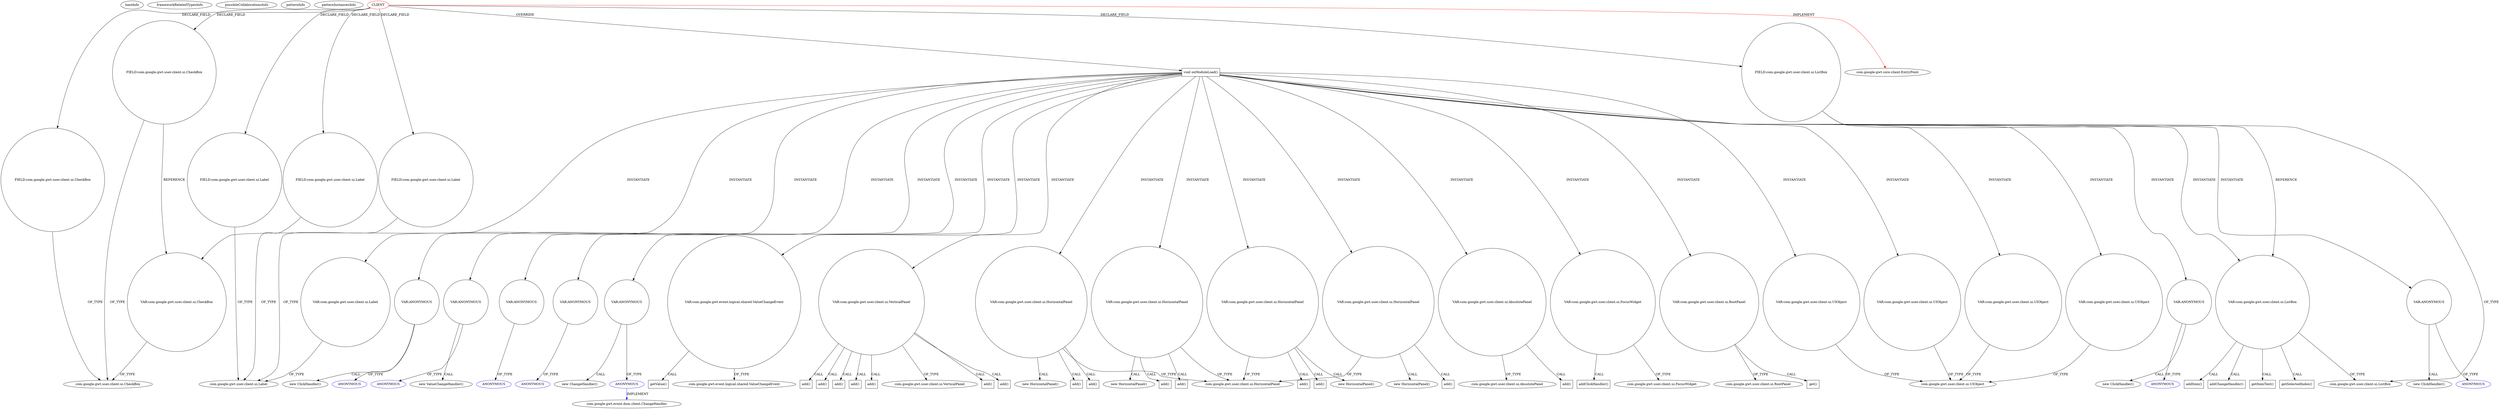 digraph {
baseInfo[graphId=1189,category="pattern",isAnonymous=false,possibleRelation=true]
frameworkRelatedTypesInfo[0="com.google.gwt.core.client.EntryPoint"]
possibleCollaborationsInfo[0="1189~INSTANTIATION-OVERRIDING_METHOD_DECLARATION-~com.google.gwt.core.client.EntryPoint ~com.google.gwt.event.dom.client.ChangeHandler ~false~true"]
patternInfo[frequency=2.0,patternRootClient=0]
patternInstancesInfo[0="akjava-WebTestMaker~/akjava-WebTestMaker/WebTestMaker-master/src/com/akjava/gwt/webtestmaker/client/WebTestMaker.java~WebTestMaker~655",1="Tok-Erwin~/Tok-Erwin/Erwin-master/src/main/java/erwin/client/Erwin.java~Erwin~388"]
16[label="FIELD:com.google.gwt.user.client.ui.CheckBox",vertexType="FIELD_DECLARATION",isFrameworkType=false,shape=circle]
100[label="VAR:com.google.gwt.user.client.ui.CheckBox",vertexType="VARIABLE_EXPRESION",isFrameworkType=false,shape=circle]
0[label="CLIENT",vertexType="ROOT_CLIENT_CLASS_DECLARATION",isFrameworkType=false,color=red]
10[label="FIELD:com.google.gwt.user.client.ui.CheckBox",vertexType="FIELD_DECLARATION",isFrameworkType=false,shape=circle]
6[label="FIELD:com.google.gwt.user.client.ui.Label",vertexType="FIELD_DECLARATION",isFrameworkType=false,shape=circle]
22[label="FIELD:com.google.gwt.user.client.ui.Label",vertexType="FIELD_DECLARATION",isFrameworkType=false,shape=circle]
26[label="FIELD:com.google.gwt.user.client.ui.Label",vertexType="FIELD_DECLARATION",isFrameworkType=false,shape=circle]
1[label="com.google.gwt.core.client.EntryPoint",vertexType="FRAMEWORK_INTERFACE_TYPE",isFrameworkType=false]
28[label="void onModuleLoad()",vertexType="OVERRIDING_METHOD_DECLARATION",isFrameworkType=false,shape=box]
300[label="VAR:com.google.gwt.user.client.ui.UIObject",vertexType="VARIABLE_EXPRESION",isFrameworkType=false,shape=circle]
56[label="VAR:com.google.gwt.user.client.ui.UIObject",vertexType="VARIABLE_EXPRESION",isFrameworkType=false,shape=circle]
166[label="VAR:com.google.gwt.user.client.ui.UIObject",vertexType="VARIABLE_EXPRESION",isFrameworkType=false,shape=circle]
179[label="VAR:com.google.gwt.user.client.ui.UIObject",vertexType="VARIABLE_EXPRESION",isFrameworkType=false,shape=circle]
190[label="VAR:ANONYMOUS",vertexType="VARIABLE_EXPRESION",isFrameworkType=false,shape=circle]
189[label="new ClickHandler()",vertexType="CONSTRUCTOR_CALL",isFrameworkType=false]
245[label="VAR:ANONYMOUS",vertexType="VARIABLE_EXPRESION",isFrameworkType=false,shape=circle]
244[label="new ClickHandler()",vertexType="CONSTRUCTOR_CALL",isFrameworkType=false]
113[label="VAR:ANONYMOUS",vertexType="VARIABLE_EXPRESION",isFrameworkType=false,shape=circle]
112[label="new ClickHandler()",vertexType="CONSTRUCTOR_CALL",isFrameworkType=false]
280[label="VAR:ANONYMOUS",vertexType="VARIABLE_EXPRESION",isFrameworkType=false,shape=circle]
266[label="VAR:ANONYMOUS",vertexType="VARIABLE_EXPRESION",isFrameworkType=false,shape=circle]
97[label="VAR:ANONYMOUS",vertexType="VARIABLE_EXPRESION",isFrameworkType=false,shape=circle]
149[label="VAR:ANONYMOUS",vertexType="VARIABLE_EXPRESION",isFrameworkType=false,shape=circle]
226[label="VAR:com.google.gwt.event.logical.shared.ValueChangeEvent",vertexType="VARIABLE_EXPRESION",isFrameworkType=false,shape=circle]
228[label="com.google.gwt.event.logical.shared.ValueChangeEvent",vertexType="FRAMEWORK_CLASS_TYPE",isFrameworkType=false]
191[label="ANONYMOUS",vertexType="REFERENCE_ANONYMOUS_DECLARATION",isFrameworkType=false,color=blue]
267[label="ANONYMOUS",vertexType="REFERENCE_ANONYMOUS_DECLARATION",isFrameworkType=false,color=blue]
98[label="ANONYMOUS",vertexType="REFERENCE_ANONYMOUS_DECLARATION",isFrameworkType=false,color=blue]
150[label="ANONYMOUS",vertexType="REFERENCE_ANONYMOUS_DECLARATION",isFrameworkType=false,color=blue]
281[label="ANONYMOUS",vertexType="REFERENCE_ANONYMOUS_DECLARATION",isFrameworkType=false,color=blue]
114[label="ANONYMOUS",vertexType="REFERENCE_ANONYMOUS_DECLARATION",isFrameworkType=false,color=blue]
246[label="ANONYMOUS",vertexType="REFERENCE_ANONYMOUS_DECLARATION",isFrameworkType=false,color=blue]
7[label="com.google.gwt.user.client.ui.Label",vertexType="FRAMEWORK_CLASS_TYPE",isFrameworkType=false]
11[label="com.google.gwt.user.client.ui.CheckBox",vertexType="FRAMEWORK_CLASS_TYPE",isFrameworkType=false]
39[label="VAR:com.google.gwt.user.client.ui.VerticalPanel",vertexType="VARIABLE_EXPRESION",isFrameworkType=false,shape=circle]
40[label="com.google.gwt.user.client.ui.VerticalPanel",vertexType="FRAMEWORK_CLASS_TYPE",isFrameworkType=false]
254[label="add()",vertexType="INSIDE_CALL",isFrameworkType=false,shape=box]
212[label="add()",vertexType="INSIDE_CALL",isFrameworkType=false,shape=box]
70[label="add()",vertexType="INSIDE_CALL",isFrameworkType=false,shape=box]
249[label="add()",vertexType="INSIDE_CALL",isFrameworkType=false,shape=box]
230[label="add()",vertexType="INSIDE_CALL",isFrameworkType=false,shape=box]
87[label="add()",vertexType="INSIDE_CALL",isFrameworkType=false,shape=box]
47[label="add()",vertexType="INSIDE_CALL",isFrameworkType=false,shape=box]
51[label="VAR:com.google.gwt.user.client.ui.Label",vertexType="VARIABLE_EXPRESION",isFrameworkType=false,shape=circle]
148[label="new ChangeHandler()",vertexType="CONSTRUCTOR_CALL",isFrameworkType=false]
194[label="VAR:com.google.gwt.user.client.ui.HorizontalPanel",vertexType="VARIABLE_EXPRESION",isFrameworkType=false,shape=circle]
31[label="com.google.gwt.user.client.ui.HorizontalPanel",vertexType="FRAMEWORK_CLASS_TYPE",isFrameworkType=false]
193[label="new HorizontalPanel()",vertexType="CONSTRUCTOR_CALL",isFrameworkType=false]
203[label="add()",vertexType="INSIDE_CALL",isFrameworkType=false,shape=box]
77[label="VAR:com.google.gwt.user.client.ui.HorizontalPanel",vertexType="VARIABLE_EXPRESION",isFrameworkType=false,shape=circle]
76[label="new HorizontalPanel()",vertexType="CONSTRUCTOR_CALL",isFrameworkType=false]
85[label="add()",vertexType="INSIDE_CALL",isFrameworkType=false,shape=box]
201[label="add()",vertexType="INSIDE_CALL",isFrameworkType=false,shape=box]
30[label="VAR:com.google.gwt.user.client.ui.HorizontalPanel",vertexType="VARIABLE_EXPRESION",isFrameworkType=false,shape=circle]
29[label="new HorizontalPanel()",vertexType="CONSTRUCTOR_CALL",isFrameworkType=false]
42[label="add()",vertexType="INSIDE_CALL",isFrameworkType=false,shape=box]
296[label="add()",vertexType="INSIDE_CALL",isFrameworkType=false,shape=box]
44[label="VAR:com.google.gwt.user.client.ui.HorizontalPanel",vertexType="VARIABLE_EXPRESION",isFrameworkType=false,shape=circle]
43[label="new HorizontalPanel()",vertexType="CONSTRUCTOR_CALL",isFrameworkType=false]
60[label="add()",vertexType="INSIDE_CALL",isFrameworkType=false,shape=box]
49[label="add()",vertexType="INSIDE_CALL",isFrameworkType=false,shape=box]
151[label="com.google.gwt.event.dom.client.ChangeHandler",vertexType="FRAMEWORK_INTERFACE_TYPE",isFrameworkType=false]
279[label="new ValueChangeHandler()",vertexType="CONSTRUCTOR_CALL",isFrameworkType=false]
58[label="com.google.gwt.user.client.ui.UIObject",vertexType="FRAMEWORK_CLASS_TYPE",isFrameworkType=false]
32[label="VAR:com.google.gwt.user.client.ui.AbsolutePanel",vertexType="VARIABLE_EXPRESION",isFrameworkType=false,shape=circle]
33[label="add()",vertexType="INSIDE_CALL",isFrameworkType=false,shape=box]
34[label="com.google.gwt.user.client.ui.AbsolutePanel",vertexType="FRAMEWORK_CLASS_TYPE",isFrameworkType=false]
289[label="getValue()",vertexType="INSIDE_CALL",isFrameworkType=false,shape=box]
93[label="VAR:com.google.gwt.user.client.ui.FocusWidget",vertexType="VARIABLE_EXPRESION",isFrameworkType=false,shape=circle]
95[label="com.google.gwt.user.client.ui.FocusWidget",vertexType="FRAMEWORK_CLASS_TYPE",isFrameworkType=false]
94[label="addClickHandler()",vertexType="INSIDE_CALL",isFrameworkType=false,shape=box]
123[label="VAR:com.google.gwt.user.client.ui.ListBox",vertexType="VARIABLE_EXPRESION",isFrameworkType=false,shape=circle]
153[label="getItemText()",vertexType="INSIDE_CALL",isFrameworkType=false,shape=box]
3[label="com.google.gwt.user.client.ui.ListBox",vertexType="FRAMEWORK_CLASS_TYPE",isFrameworkType=false]
155[label="getSelectedIndex()",vertexType="INSIDE_CALL",isFrameworkType=false,shape=box]
127[label="addItem()",vertexType="INSIDE_CALL",isFrameworkType=false,shape=box]
2[label="FIELD:com.google.gwt.user.client.ui.ListBox",vertexType="FIELD_DECLARATION",isFrameworkType=false,shape=circle]
147[label="addChangeHandler()",vertexType="INSIDE_CALL",isFrameworkType=false,shape=box]
35[label="VAR:com.google.gwt.user.client.ui.RootPanel",vertexType="VARIABLE_EXPRESION",isFrameworkType=false,shape=circle]
37[label="com.google.gwt.user.client.ui.RootPanel",vertexType="FRAMEWORK_CLASS_TYPE",isFrameworkType=false]
36[label="get()",vertexType="INSIDE_CALL",isFrameworkType=false,shape=box]
30->296[label="CALL"]
28->149[label="INSTANTIATE"]
39->230[label="CALL"]
16->100[label="REFERENCE"]
51->7[label="OF_TYPE"]
44->60[label="CALL"]
28->56[label="INSTANTIATE"]
28->179[label="INSTANTIATE"]
39->40[label="OF_TYPE"]
28->113[label="INSTANTIATE"]
28->32[label="INSTANTIATE"]
35->36[label="CALL"]
77->31[label="OF_TYPE"]
0->2[label="DECLARE_FIELD"]
28->51[label="INSTANTIATE"]
26->7[label="OF_TYPE"]
266->267[label="OF_TYPE"]
32->33[label="CALL"]
44->49[label="CALL"]
44->31[label="OF_TYPE"]
280->279[label="CALL"]
77->76[label="CALL"]
39->87[label="CALL"]
28->77[label="INSTANTIATE"]
93->94[label="CALL"]
28->194[label="INSTANTIATE"]
226->289[label="CALL"]
100->11[label="OF_TYPE"]
190->189[label="CALL"]
28->280[label="INSTANTIATE"]
39->212[label="CALL"]
35->37[label="OF_TYPE"]
0->10[label="DECLARE_FIELD"]
0->28[label="OVERRIDE"]
280->281[label="OF_TYPE"]
194->203[label="CALL"]
39->254[label="CALL"]
77->201[label="CALL"]
30->29[label="CALL"]
245->246[label="OF_TYPE"]
149->148[label="CALL"]
166->58[label="OF_TYPE"]
28->166[label="INSTANTIATE"]
28->300[label="INSTANTIATE"]
28->97[label="INSTANTIATE"]
0->6[label="DECLARE_FIELD"]
93->95[label="OF_TYPE"]
123->153[label="CALL"]
97->98[label="OF_TYPE"]
32->34[label="OF_TYPE"]
123->147[label="CALL"]
0->1[label="IMPLEMENT",color=red]
39->70[label="CALL"]
123->155[label="CALL"]
28->266[label="INSTANTIATE"]
179->58[label="OF_TYPE"]
10->11[label="OF_TYPE"]
28->245[label="INSTANTIATE"]
113->114[label="OF_TYPE"]
150->151[label="IMPLEMENT",color=blue]
28->35[label="INSTANTIATE"]
245->244[label="CALL"]
30->42[label="CALL"]
0->16[label="DECLARE_FIELD"]
28->100[label="INSTANTIATE"]
194->193[label="CALL"]
300->58[label="OF_TYPE"]
39->47[label="CALL"]
149->150[label="OF_TYPE"]
39->249[label="CALL"]
226->228[label="OF_TYPE"]
123->127[label="CALL"]
30->31[label="OF_TYPE"]
2->123[label="REFERENCE"]
28->30[label="INSTANTIATE"]
28->123[label="INSTANTIATE"]
6->7[label="OF_TYPE"]
190->191[label="OF_TYPE"]
28->93[label="INSTANTIATE"]
123->3[label="OF_TYPE"]
56->58[label="OF_TYPE"]
113->112[label="CALL"]
2->3[label="OF_TYPE"]
22->7[label="OF_TYPE"]
44->43[label="CALL"]
0->26[label="DECLARE_FIELD"]
77->85[label="CALL"]
28->39[label="INSTANTIATE"]
0->22[label="DECLARE_FIELD"]
28->226[label="INSTANTIATE"]
194->31[label="OF_TYPE"]
16->11[label="OF_TYPE"]
28->44[label="INSTANTIATE"]
28->190[label="INSTANTIATE"]
}
